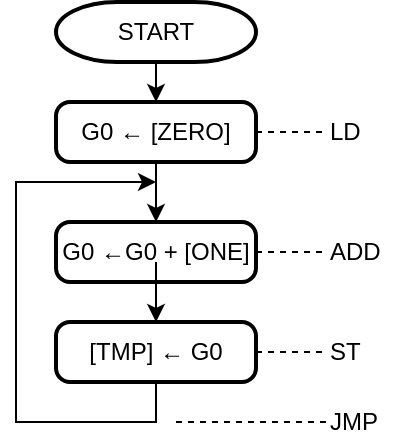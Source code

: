 <mxfile version="13.7.3" type="device"><diagram id="C5RBs43oDa-KdzZeNtuy" name="Page-1"><mxGraphModel dx="1106" dy="799" grid="1" gridSize="10" guides="1" tooltips="1" connect="1" arrows="1" fold="1" page="1" pageScale="1" pageWidth="827" pageHeight="1169" math="0" shadow="0"><root><mxCell id="WIyWlLk6GJQsqaUBKTNV-0"/><mxCell id="WIyWlLk6GJQsqaUBKTNV-1" parent="WIyWlLk6GJQsqaUBKTNV-0"/><mxCell id="wUtnbJW3J1W9z5nTE4iu-2" style="edgeStyle=orthogonalEdgeStyle;rounded=0;orthogonalLoop=1;jettySize=auto;html=1;exitX=0.5;exitY=1;exitDx=0;exitDy=0;exitPerimeter=0;entryX=0.5;entryY=0;entryDx=0;entryDy=0;" parent="WIyWlLk6GJQsqaUBKTNV-1" source="wUtnbJW3J1W9z5nTE4iu-0" target="wUtnbJW3J1W9z5nTE4iu-1" edge="1"><mxGeometry relative="1" as="geometry"/></mxCell><mxCell id="wUtnbJW3J1W9z5nTE4iu-0" value="START" style="strokeWidth=2;html=1;shape=mxgraph.flowchart.terminator;whiteSpace=wrap;" parent="WIyWlLk6GJQsqaUBKTNV-1" vertex="1"><mxGeometry x="230" y="60" width="100" height="30" as="geometry"/></mxCell><mxCell id="wUtnbJW3J1W9z5nTE4iu-10" style="edgeStyle=orthogonalEdgeStyle;rounded=0;orthogonalLoop=1;jettySize=auto;html=1;exitX=0.5;exitY=1;exitDx=0;exitDy=0;entryX=0.5;entryY=0;entryDx=0;entryDy=0;" parent="WIyWlLk6GJQsqaUBKTNV-1" source="wUtnbJW3J1W9z5nTE4iu-1" target="wUtnbJW3J1W9z5nTE4iu-3" edge="1"><mxGeometry relative="1" as="geometry"/></mxCell><mxCell id="wUtnbJW3J1W9z5nTE4iu-1" value="G0 ← [ZERO]" style="rounded=1;whiteSpace=wrap;html=1;absoluteArcSize=1;arcSize=14;strokeWidth=2;" parent="WIyWlLk6GJQsqaUBKTNV-1" vertex="1"><mxGeometry x="230" y="110" width="100" height="30" as="geometry"/></mxCell><mxCell id="wUtnbJW3J1W9z5nTE4iu-3" value="G0 ←G0 + [ONE]" style="rounded=1;whiteSpace=wrap;html=1;absoluteArcSize=1;arcSize=14;strokeWidth=2;" parent="WIyWlLk6GJQsqaUBKTNV-1" vertex="1"><mxGeometry x="230" y="170" width="100" height="30" as="geometry"/></mxCell><mxCell id="wUtnbJW3J1W9z5nTE4iu-13" style="edgeStyle=orthogonalEdgeStyle;rounded=0;orthogonalLoop=1;jettySize=auto;html=1;exitX=0.5;exitY=1;exitDx=0;exitDy=0;entryX=0.5;entryY=0;entryDx=0;entryDy=0;" parent="WIyWlLk6GJQsqaUBKTNV-1" target="wUtnbJW3J1W9z5nTE4iu-7" edge="1"><mxGeometry relative="1" as="geometry"><mxPoint x="280" y="190" as="sourcePoint"/></mxGeometry></mxCell><mxCell id="CiaMmqOaoCePDM2r-MQZ-0" style="edgeStyle=orthogonalEdgeStyle;rounded=0;orthogonalLoop=1;jettySize=auto;html=1;exitX=0.5;exitY=1;exitDx=0;exitDy=0;" edge="1" parent="WIyWlLk6GJQsqaUBKTNV-1" source="wUtnbJW3J1W9z5nTE4iu-7"><mxGeometry relative="1" as="geometry"><mxPoint x="280" y="150" as="targetPoint"/><Array as="points"><mxPoint x="280" y="270"/><mxPoint x="210" y="270"/><mxPoint x="210" y="150"/></Array></mxGeometry></mxCell><mxCell id="wUtnbJW3J1W9z5nTE4iu-7" value="[TMP] ← G0" style="rounded=1;whiteSpace=wrap;html=1;absoluteArcSize=1;arcSize=14;strokeWidth=2;" parent="WIyWlLk6GJQsqaUBKTNV-1" vertex="1"><mxGeometry x="230" y="220" width="100" height="30" as="geometry"/></mxCell><mxCell id="CiaMmqOaoCePDM2r-MQZ-1" value="LD" style="text;html=1;strokeColor=none;fillColor=none;align=left;verticalAlign=middle;whiteSpace=wrap;rounded=0;" vertex="1" parent="WIyWlLk6GJQsqaUBKTNV-1"><mxGeometry x="365" y="115" width="40" height="20" as="geometry"/></mxCell><mxCell id="CiaMmqOaoCePDM2r-MQZ-2" value="ADD" style="text;html=1;strokeColor=none;fillColor=none;align=left;verticalAlign=middle;whiteSpace=wrap;rounded=0;" vertex="1" parent="WIyWlLk6GJQsqaUBKTNV-1"><mxGeometry x="365" y="175" width="40" height="20" as="geometry"/></mxCell><mxCell id="CiaMmqOaoCePDM2r-MQZ-3" value="ST" style="text;html=1;strokeColor=none;fillColor=none;align=left;verticalAlign=middle;whiteSpace=wrap;rounded=0;" vertex="1" parent="WIyWlLk6GJQsqaUBKTNV-1"><mxGeometry x="365" y="225" width="40" height="20" as="geometry"/></mxCell><mxCell id="CiaMmqOaoCePDM2r-MQZ-4" value="JMP" style="text;html=1;strokeColor=none;fillColor=none;align=left;verticalAlign=middle;whiteSpace=wrap;rounded=0;" vertex="1" parent="WIyWlLk6GJQsqaUBKTNV-1"><mxGeometry x="365" y="260" width="40" height="20" as="geometry"/></mxCell><mxCell id="CiaMmqOaoCePDM2r-MQZ-7" value="" style="endArrow=none;dashed=1;html=1;entryX=0;entryY=0.5;entryDx=0;entryDy=0;" edge="1" parent="WIyWlLk6GJQsqaUBKTNV-1" target="CiaMmqOaoCePDM2r-MQZ-4"><mxGeometry width="50" height="50" relative="1" as="geometry"><mxPoint x="290" y="270" as="sourcePoint"/><mxPoint x="440" y="380" as="targetPoint"/></mxGeometry></mxCell><mxCell id="CiaMmqOaoCePDM2r-MQZ-8" value="" style="endArrow=none;dashed=1;html=1;exitX=1;exitY=0.5;exitDx=0;exitDy=0;entryX=0;entryY=0.5;entryDx=0;entryDy=0;" edge="1" parent="WIyWlLk6GJQsqaUBKTNV-1" source="wUtnbJW3J1W9z5nTE4iu-7" target="CiaMmqOaoCePDM2r-MQZ-3"><mxGeometry width="50" height="50" relative="1" as="geometry"><mxPoint x="390" y="430" as="sourcePoint"/><mxPoint x="440" y="380" as="targetPoint"/></mxGeometry></mxCell><mxCell id="CiaMmqOaoCePDM2r-MQZ-9" value="" style="endArrow=none;dashed=1;html=1;entryX=0;entryY=0.5;entryDx=0;entryDy=0;" edge="1" parent="WIyWlLk6GJQsqaUBKTNV-1" source="wUtnbJW3J1W9z5nTE4iu-3" target="CiaMmqOaoCePDM2r-MQZ-2"><mxGeometry width="50" height="50" relative="1" as="geometry"><mxPoint x="390" y="430" as="sourcePoint"/><mxPoint x="440" y="380" as="targetPoint"/></mxGeometry></mxCell><mxCell id="CiaMmqOaoCePDM2r-MQZ-10" value="" style="endArrow=none;dashed=1;html=1;exitX=1;exitY=0.5;exitDx=0;exitDy=0;entryX=0;entryY=0.5;entryDx=0;entryDy=0;" edge="1" parent="WIyWlLk6GJQsqaUBKTNV-1" source="wUtnbJW3J1W9z5nTE4iu-1" target="CiaMmqOaoCePDM2r-MQZ-1"><mxGeometry width="50" height="50" relative="1" as="geometry"><mxPoint x="390" y="430" as="sourcePoint"/><mxPoint x="440" y="380" as="targetPoint"/></mxGeometry></mxCell></root></mxGraphModel></diagram></mxfile>